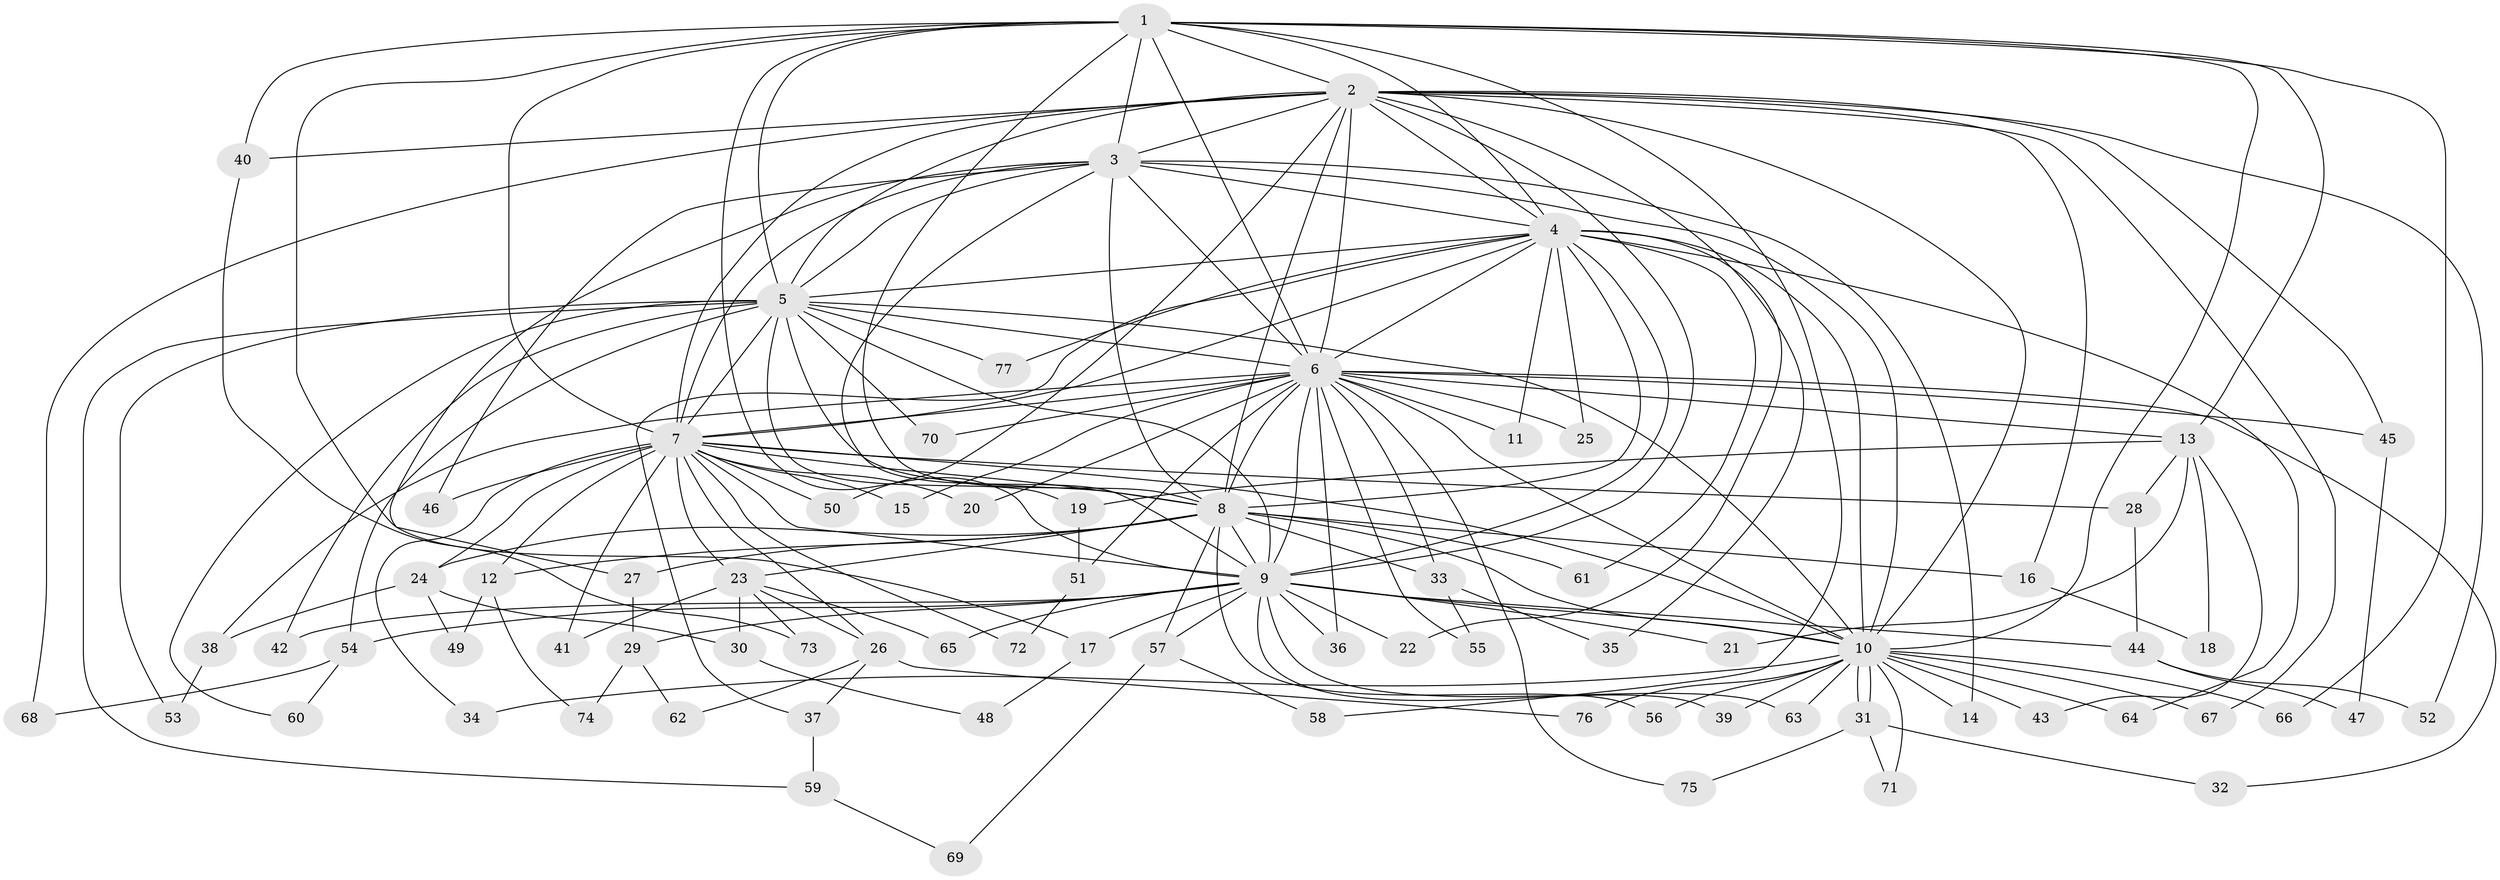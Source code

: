 // Generated by graph-tools (version 1.1) at 2025/14/03/09/25 04:14:07]
// undirected, 77 vertices, 179 edges
graph export_dot {
graph [start="1"]
  node [color=gray90,style=filled];
  1;
  2;
  3;
  4;
  5;
  6;
  7;
  8;
  9;
  10;
  11;
  12;
  13;
  14;
  15;
  16;
  17;
  18;
  19;
  20;
  21;
  22;
  23;
  24;
  25;
  26;
  27;
  28;
  29;
  30;
  31;
  32;
  33;
  34;
  35;
  36;
  37;
  38;
  39;
  40;
  41;
  42;
  43;
  44;
  45;
  46;
  47;
  48;
  49;
  50;
  51;
  52;
  53;
  54;
  55;
  56;
  57;
  58;
  59;
  60;
  61;
  62;
  63;
  64;
  65;
  66;
  67;
  68;
  69;
  70;
  71;
  72;
  73;
  74;
  75;
  76;
  77;
  1 -- 2;
  1 -- 3;
  1 -- 4;
  1 -- 5;
  1 -- 6;
  1 -- 7;
  1 -- 8;
  1 -- 9;
  1 -- 10;
  1 -- 13;
  1 -- 17;
  1 -- 40;
  1 -- 58;
  1 -- 66;
  2 -- 3;
  2 -- 4;
  2 -- 5;
  2 -- 6;
  2 -- 7;
  2 -- 8;
  2 -- 9;
  2 -- 10;
  2 -- 16;
  2 -- 35;
  2 -- 40;
  2 -- 45;
  2 -- 50;
  2 -- 52;
  2 -- 67;
  2 -- 68;
  3 -- 4;
  3 -- 5;
  3 -- 6;
  3 -- 7;
  3 -- 8;
  3 -- 9;
  3 -- 10;
  3 -- 14;
  3 -- 27;
  3 -- 46;
  4 -- 5;
  4 -- 6;
  4 -- 7;
  4 -- 8;
  4 -- 9;
  4 -- 10;
  4 -- 11;
  4 -- 22;
  4 -- 25;
  4 -- 37;
  4 -- 61;
  4 -- 64;
  4 -- 77;
  5 -- 6;
  5 -- 7;
  5 -- 8;
  5 -- 9;
  5 -- 10;
  5 -- 19;
  5 -- 42;
  5 -- 53;
  5 -- 54;
  5 -- 59;
  5 -- 60;
  5 -- 70;
  5 -- 77;
  6 -- 7;
  6 -- 8;
  6 -- 9;
  6 -- 10;
  6 -- 11;
  6 -- 13;
  6 -- 15;
  6 -- 20;
  6 -- 25;
  6 -- 32;
  6 -- 33;
  6 -- 36;
  6 -- 38;
  6 -- 45;
  6 -- 51;
  6 -- 55;
  6 -- 70;
  6 -- 75;
  7 -- 8;
  7 -- 9;
  7 -- 10;
  7 -- 12;
  7 -- 15;
  7 -- 20;
  7 -- 23;
  7 -- 24;
  7 -- 26;
  7 -- 28;
  7 -- 34;
  7 -- 41;
  7 -- 46;
  7 -- 50;
  7 -- 72;
  8 -- 9;
  8 -- 10;
  8 -- 12;
  8 -- 16;
  8 -- 23;
  8 -- 24;
  8 -- 27;
  8 -- 33;
  8 -- 56;
  8 -- 57;
  8 -- 61;
  9 -- 10;
  9 -- 17;
  9 -- 21;
  9 -- 22;
  9 -- 29;
  9 -- 36;
  9 -- 39;
  9 -- 42;
  9 -- 44;
  9 -- 54;
  9 -- 57;
  9 -- 63;
  9 -- 65;
  10 -- 14;
  10 -- 31;
  10 -- 31;
  10 -- 34;
  10 -- 39;
  10 -- 43;
  10 -- 56;
  10 -- 63;
  10 -- 64;
  10 -- 66;
  10 -- 67;
  10 -- 71;
  10 -- 76;
  12 -- 49;
  12 -- 74;
  13 -- 18;
  13 -- 19;
  13 -- 21;
  13 -- 28;
  13 -- 43;
  16 -- 18;
  17 -- 48;
  19 -- 51;
  23 -- 26;
  23 -- 30;
  23 -- 41;
  23 -- 65;
  23 -- 73;
  24 -- 30;
  24 -- 38;
  24 -- 49;
  26 -- 37;
  26 -- 62;
  26 -- 76;
  27 -- 29;
  28 -- 44;
  29 -- 62;
  29 -- 74;
  30 -- 48;
  31 -- 32;
  31 -- 71;
  31 -- 75;
  33 -- 35;
  33 -- 55;
  37 -- 59;
  38 -- 53;
  40 -- 73;
  44 -- 47;
  44 -- 52;
  45 -- 47;
  51 -- 72;
  54 -- 60;
  54 -- 68;
  57 -- 58;
  57 -- 69;
  59 -- 69;
}
